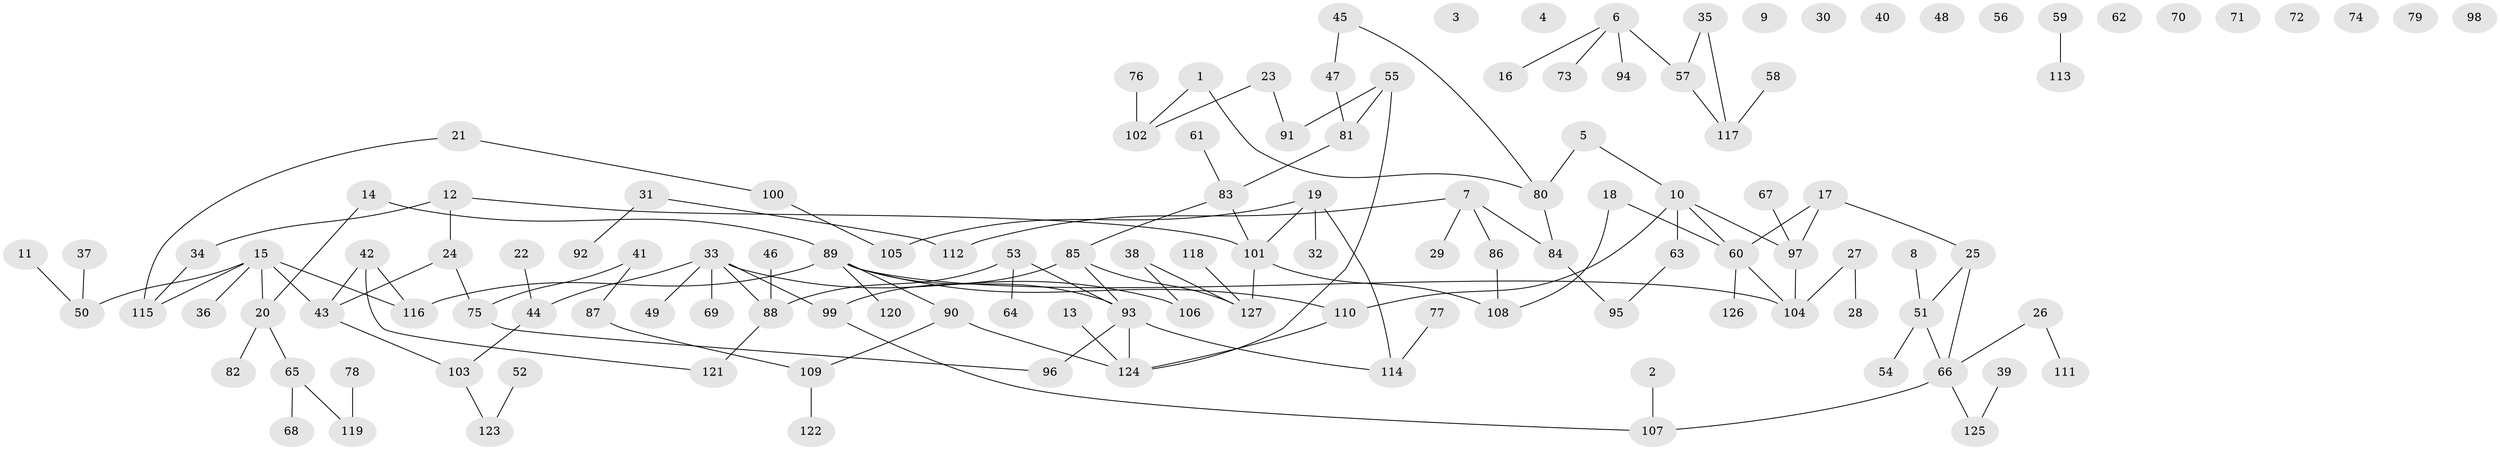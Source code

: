 // Generated by graph-tools (version 1.1) at 2025/25/03/09/25 03:25:21]
// undirected, 127 vertices, 137 edges
graph export_dot {
graph [start="1"]
  node [color=gray90,style=filled];
  1;
  2;
  3;
  4;
  5;
  6;
  7;
  8;
  9;
  10;
  11;
  12;
  13;
  14;
  15;
  16;
  17;
  18;
  19;
  20;
  21;
  22;
  23;
  24;
  25;
  26;
  27;
  28;
  29;
  30;
  31;
  32;
  33;
  34;
  35;
  36;
  37;
  38;
  39;
  40;
  41;
  42;
  43;
  44;
  45;
  46;
  47;
  48;
  49;
  50;
  51;
  52;
  53;
  54;
  55;
  56;
  57;
  58;
  59;
  60;
  61;
  62;
  63;
  64;
  65;
  66;
  67;
  68;
  69;
  70;
  71;
  72;
  73;
  74;
  75;
  76;
  77;
  78;
  79;
  80;
  81;
  82;
  83;
  84;
  85;
  86;
  87;
  88;
  89;
  90;
  91;
  92;
  93;
  94;
  95;
  96;
  97;
  98;
  99;
  100;
  101;
  102;
  103;
  104;
  105;
  106;
  107;
  108;
  109;
  110;
  111;
  112;
  113;
  114;
  115;
  116;
  117;
  118;
  119;
  120;
  121;
  122;
  123;
  124;
  125;
  126;
  127;
  1 -- 80;
  1 -- 102;
  2 -- 107;
  5 -- 10;
  5 -- 80;
  6 -- 16;
  6 -- 57;
  6 -- 73;
  6 -- 94;
  7 -- 29;
  7 -- 84;
  7 -- 86;
  7 -- 112;
  8 -- 51;
  10 -- 60;
  10 -- 63;
  10 -- 97;
  10 -- 110;
  11 -- 50;
  12 -- 24;
  12 -- 34;
  12 -- 101;
  13 -- 124;
  14 -- 20;
  14 -- 89;
  15 -- 20;
  15 -- 36;
  15 -- 43;
  15 -- 50;
  15 -- 115;
  15 -- 116;
  17 -- 25;
  17 -- 60;
  17 -- 97;
  18 -- 60;
  18 -- 108;
  19 -- 32;
  19 -- 101;
  19 -- 105;
  19 -- 114;
  20 -- 65;
  20 -- 82;
  21 -- 100;
  21 -- 115;
  22 -- 44;
  23 -- 91;
  23 -- 102;
  24 -- 43;
  24 -- 75;
  25 -- 51;
  25 -- 66;
  26 -- 66;
  26 -- 111;
  27 -- 28;
  27 -- 104;
  31 -- 92;
  31 -- 112;
  33 -- 44;
  33 -- 49;
  33 -- 69;
  33 -- 88;
  33 -- 99;
  33 -- 106;
  34 -- 115;
  35 -- 57;
  35 -- 117;
  37 -- 50;
  38 -- 106;
  38 -- 127;
  39 -- 125;
  41 -- 75;
  41 -- 87;
  42 -- 43;
  42 -- 116;
  42 -- 121;
  43 -- 103;
  44 -- 103;
  45 -- 47;
  45 -- 80;
  46 -- 88;
  47 -- 81;
  51 -- 54;
  51 -- 66;
  52 -- 123;
  53 -- 64;
  53 -- 88;
  53 -- 93;
  55 -- 81;
  55 -- 91;
  55 -- 124;
  57 -- 117;
  58 -- 117;
  59 -- 113;
  60 -- 104;
  60 -- 126;
  61 -- 83;
  63 -- 95;
  65 -- 68;
  65 -- 119;
  66 -- 107;
  66 -- 125;
  67 -- 97;
  75 -- 96;
  76 -- 102;
  77 -- 114;
  78 -- 119;
  80 -- 84;
  81 -- 83;
  83 -- 85;
  83 -- 101;
  84 -- 95;
  85 -- 93;
  85 -- 99;
  85 -- 127;
  86 -- 108;
  87 -- 109;
  88 -- 121;
  89 -- 90;
  89 -- 93;
  89 -- 104;
  89 -- 110;
  89 -- 116;
  89 -- 120;
  90 -- 109;
  90 -- 124;
  93 -- 96;
  93 -- 114;
  93 -- 124;
  97 -- 104;
  99 -- 107;
  100 -- 105;
  101 -- 108;
  101 -- 127;
  103 -- 123;
  109 -- 122;
  110 -- 124;
  118 -- 127;
}
